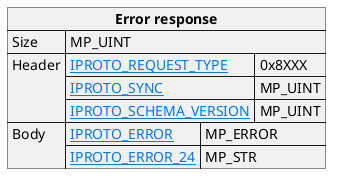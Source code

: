 @startuml

skinparam {
    HyperlinkColor #0077FF
    FontColor #313131
    BorderColor #313131
    BackgroundColor transparent
}

json "**Error response**" as error_response {
    "Size": "MP_UINT",
    "Header": {
      "[[https://tarantool.io/en/doc/latest/dev_guide/internals/iproto/keys IPROTO_REQUEST_TYPE]]": "0x8XXX",
      "[[https://tarantool.io/en/doc/latest/dev_guide/internals/iproto/keys IPROTO_SYNC]]": "MP_UINT",
      "[[https://tarantool.io/en/doc/latest/dev_guide/internals/iproto/keys IPROTO_SCHEMA_VERSION]]": "MP_UINT"
    },
    "Body": {
      "[[https://tarantool.io/en/doc/latest/dev_guide/internals/iproto/keys IPROTO_ERROR]]": "MP_ERROR",
      "[[https://tarantool.io/en/doc/latest/dev_guide/internals/iproto/keys IPROTO_ERROR_24]]": "MP_STR"
    }
}

@enduml
